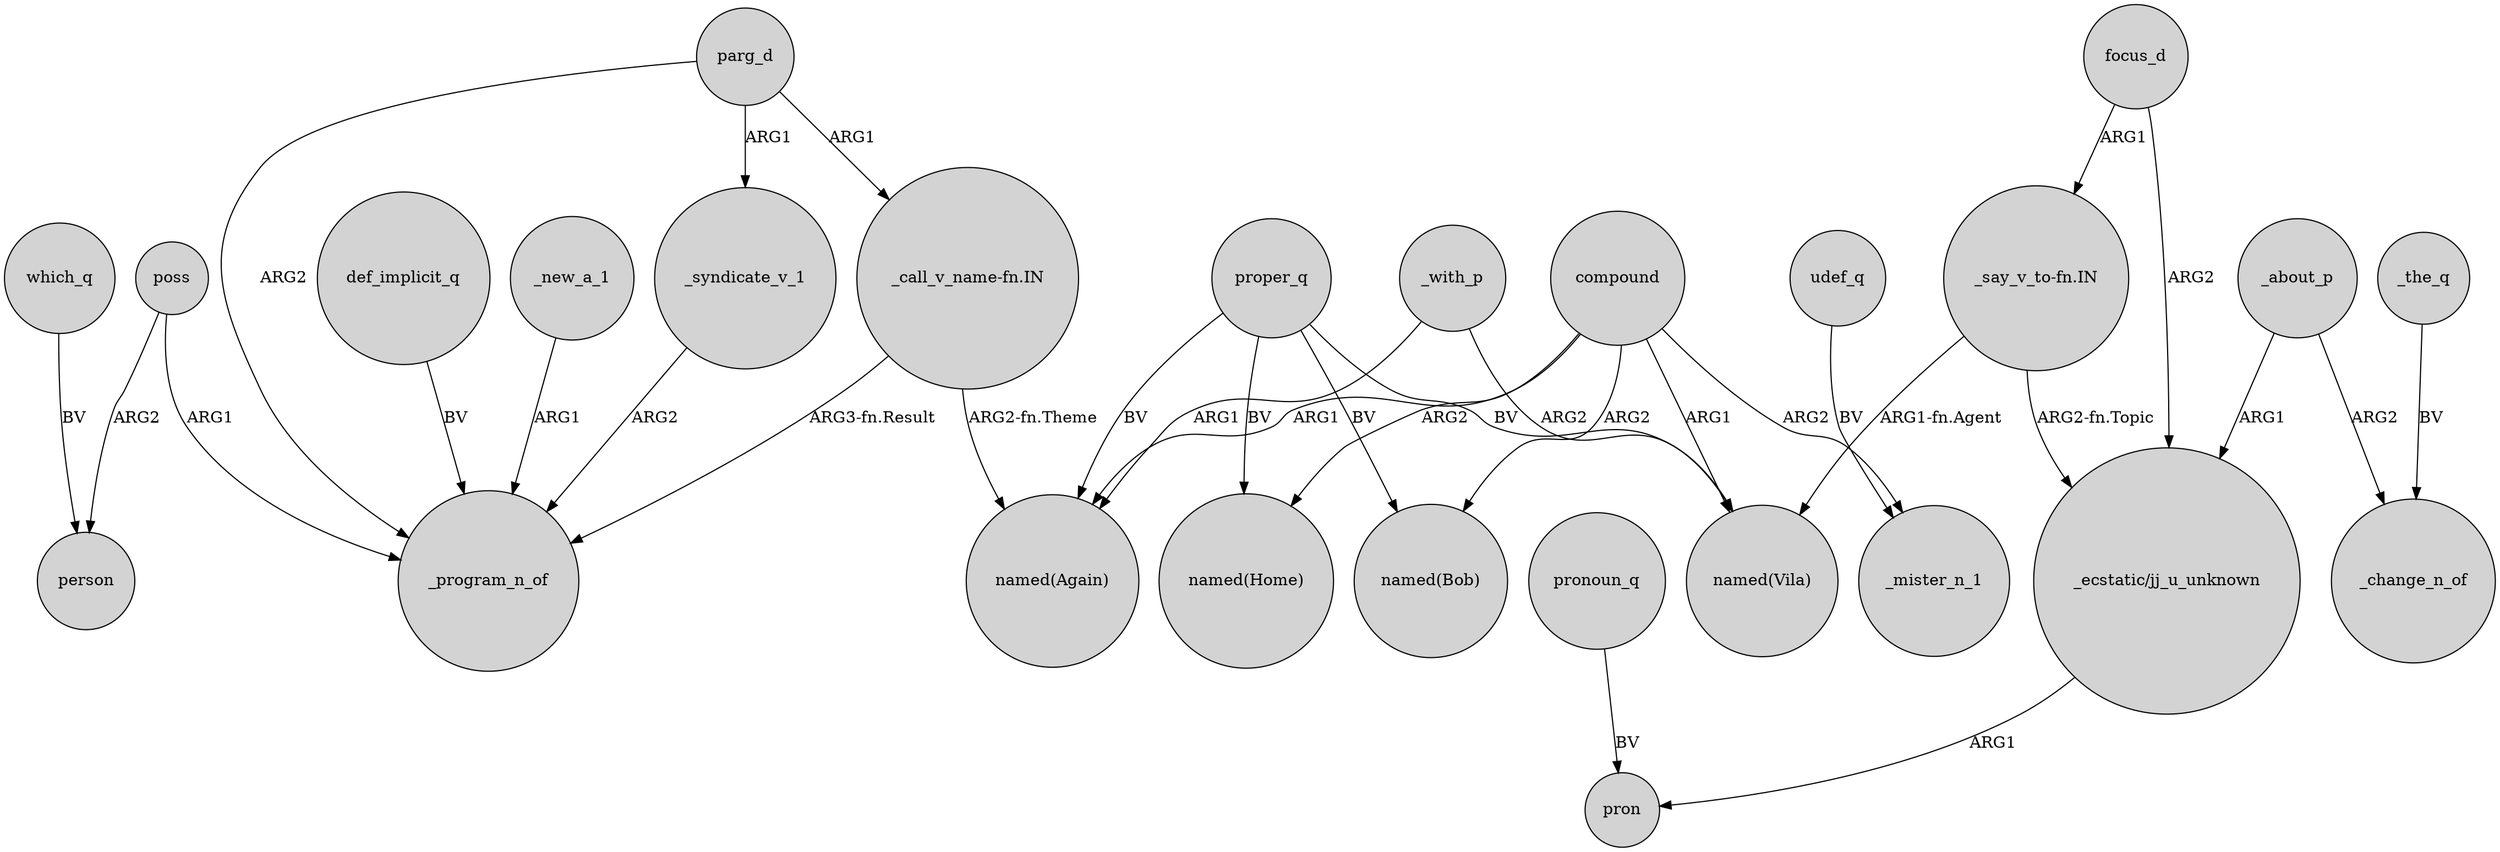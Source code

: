 digraph {
	node [shape=circle style=filled]
	poss -> person [label=ARG2]
	_about_p -> "_ecstatic/jj_u_unknown" [label=ARG1]
	"_say_v_to-fn.IN" -> "_ecstatic/jj_u_unknown" [label="ARG2-fn.Topic"]
	parg_d -> _syndicate_v_1 [label=ARG1]
	_with_p -> "named(Again)" [label=ARG1]
	compound -> _mister_n_1 [label=ARG2]
	proper_q -> "named(Home)" [label=BV]
	_with_p -> "named(Vila)" [label=ARG2]
	proper_q -> "named(Bob)" [label=BV]
	compound -> "named(Vila)" [label=ARG1]
	udef_q -> _mister_n_1 [label=BV]
	"_call_v_name-fn.IN" -> _program_n_of [label="ARG3-fn.Result"]
	parg_d -> _program_n_of [label=ARG2]
	_about_p -> _change_n_of [label=ARG2]
	compound -> "named(Bob)" [label=ARG2]
	def_implicit_q -> _program_n_of [label=BV]
	"_call_v_name-fn.IN" -> "named(Again)" [label="ARG2-fn.Theme"]
	compound -> "named(Home)" [label=ARG2]
	compound -> "named(Again)" [label=ARG1]
	poss -> _program_n_of [label=ARG1]
	pronoun_q -> pron [label=BV]
	which_q -> person [label=BV]
	parg_d -> "_call_v_name-fn.IN" [label=ARG1]
	"_ecstatic/jj_u_unknown" -> pron [label=ARG1]
	_syndicate_v_1 -> _program_n_of [label=ARG2]
	focus_d -> "_ecstatic/jj_u_unknown" [label=ARG2]
	proper_q -> "named(Again)" [label=BV]
	"_say_v_to-fn.IN" -> "named(Vila)" [label="ARG1-fn.Agent"]
	_the_q -> _change_n_of [label=BV]
	proper_q -> "named(Vila)" [label=BV]
	_new_a_1 -> _program_n_of [label=ARG1]
	focus_d -> "_say_v_to-fn.IN" [label=ARG1]
}
